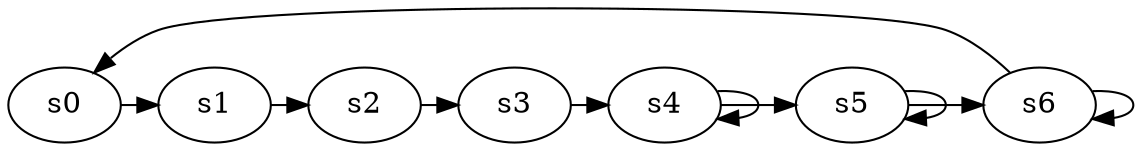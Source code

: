 digraph game_0495_cycle_7 {
    s0 [name="s0", player=0];
    s1 [name="s1", player=0];
    s2 [name="s2", player=0];
    s3 [name="s3", player=0];
    s4 [name="s4", player=1];
    s5 [name="s5", player=0, target=1];
    s6 [name="s6", player=0];

    s0 -> s1 [constraint="time % 2 == 0 && !(time % 3 == 0)"];
    s1 -> s2 [constraint="time % 5 == 3 || time % 5 == 1"];
    s2 -> s3 [constraint="!(time % 4 == 0)"];
    s3 -> s4 [constraint="time == 11 || time == 23 || time == 24"];
    s4 -> s5 [constraint="time % 3 == 2"];
    s5 -> s6 [constraint="time % 5 == 4"];
    s6 -> s0 [constraint="time == 2 || time == 3 || time == 4 || time == 10 || time == 11 || time == 16"];
    s4 -> s4 [constraint="time % 2 == 0"];
    s5 -> s5 [constraint="time % 3 == 0"];
    s6 -> s6 [constraint="time % 4 == 0"];
}
